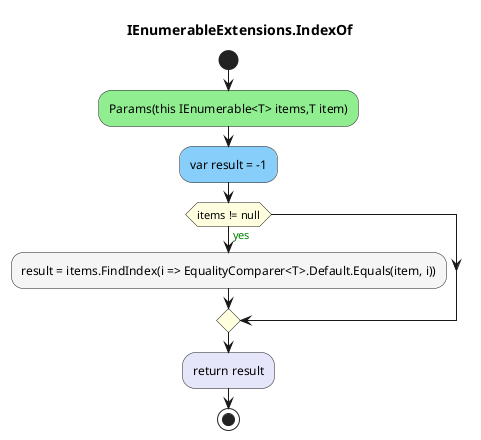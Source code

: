 @startuml IEnumerableExtensions.IndexOf
title IEnumerableExtensions.IndexOf
start
#LightGreen:Params(this IEnumerable<T> items,T item);
#LightSkyBlue:var result = -1;
#LightYellow:if (items != null) then (<color:green>yes)
        #WhiteSmoke:result = items.FindIndex(i => EqualityComparer<T>.Default.Equals(item, i));
endif
#Lavender:return result;
stop
@enduml
